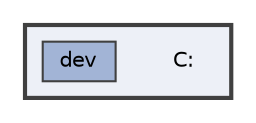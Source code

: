 digraph "C:"
{
 // LATEX_PDF_SIZE
  bgcolor="transparent";
  edge [fontname=Helvetica,fontsize=10,labelfontname=Helvetica,labelfontsize=10];
  node [fontname=Helvetica,fontsize=10,shape=box,height=0.2,width=0.4];
  compound=true
  subgraph clusterdir_e6bb53534ac0e427887cf7a94c0c004e {
    graph [ bgcolor="#edf0f7", pencolor="grey25", label="", fontname=Helvetica,fontsize=10 style="filled,bold", URL="dir_e6bb53534ac0e427887cf7a94c0c004e.html",tooltip=""]
    dir_e6bb53534ac0e427887cf7a94c0c004e [shape=plaintext, label="C:"];
  dir_17d2e8a79b5ceedf8de09c68207e4402 [label="dev", fillcolor="#a2b4d6", color="grey25", style="filled", URL="dir_17d2e8a79b5ceedf8de09c68207e4402.html",tooltip=""];
  }
}
